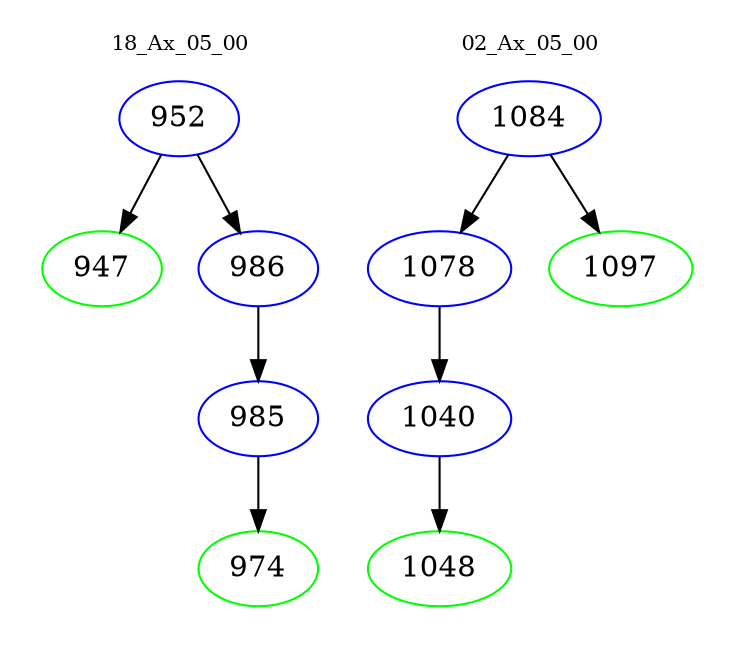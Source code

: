 digraph{
subgraph cluster_0 {
color = white
label = "18_Ax_05_00";
fontsize=10;
T0_952 [label="952", color="blue"]
T0_952 -> T0_947 [color="black"]
T0_947 [label="947", color="green"]
T0_952 -> T0_986 [color="black"]
T0_986 [label="986", color="blue"]
T0_986 -> T0_985 [color="black"]
T0_985 [label="985", color="blue"]
T0_985 -> T0_974 [color="black"]
T0_974 [label="974", color="green"]
}
subgraph cluster_1 {
color = white
label = "02_Ax_05_00";
fontsize=10;
T1_1084 [label="1084", color="blue"]
T1_1084 -> T1_1078 [color="black"]
T1_1078 [label="1078", color="blue"]
T1_1078 -> T1_1040 [color="black"]
T1_1040 [label="1040", color="blue"]
T1_1040 -> T1_1048 [color="black"]
T1_1048 [label="1048", color="green"]
T1_1084 -> T1_1097 [color="black"]
T1_1097 [label="1097", color="green"]
}
}
